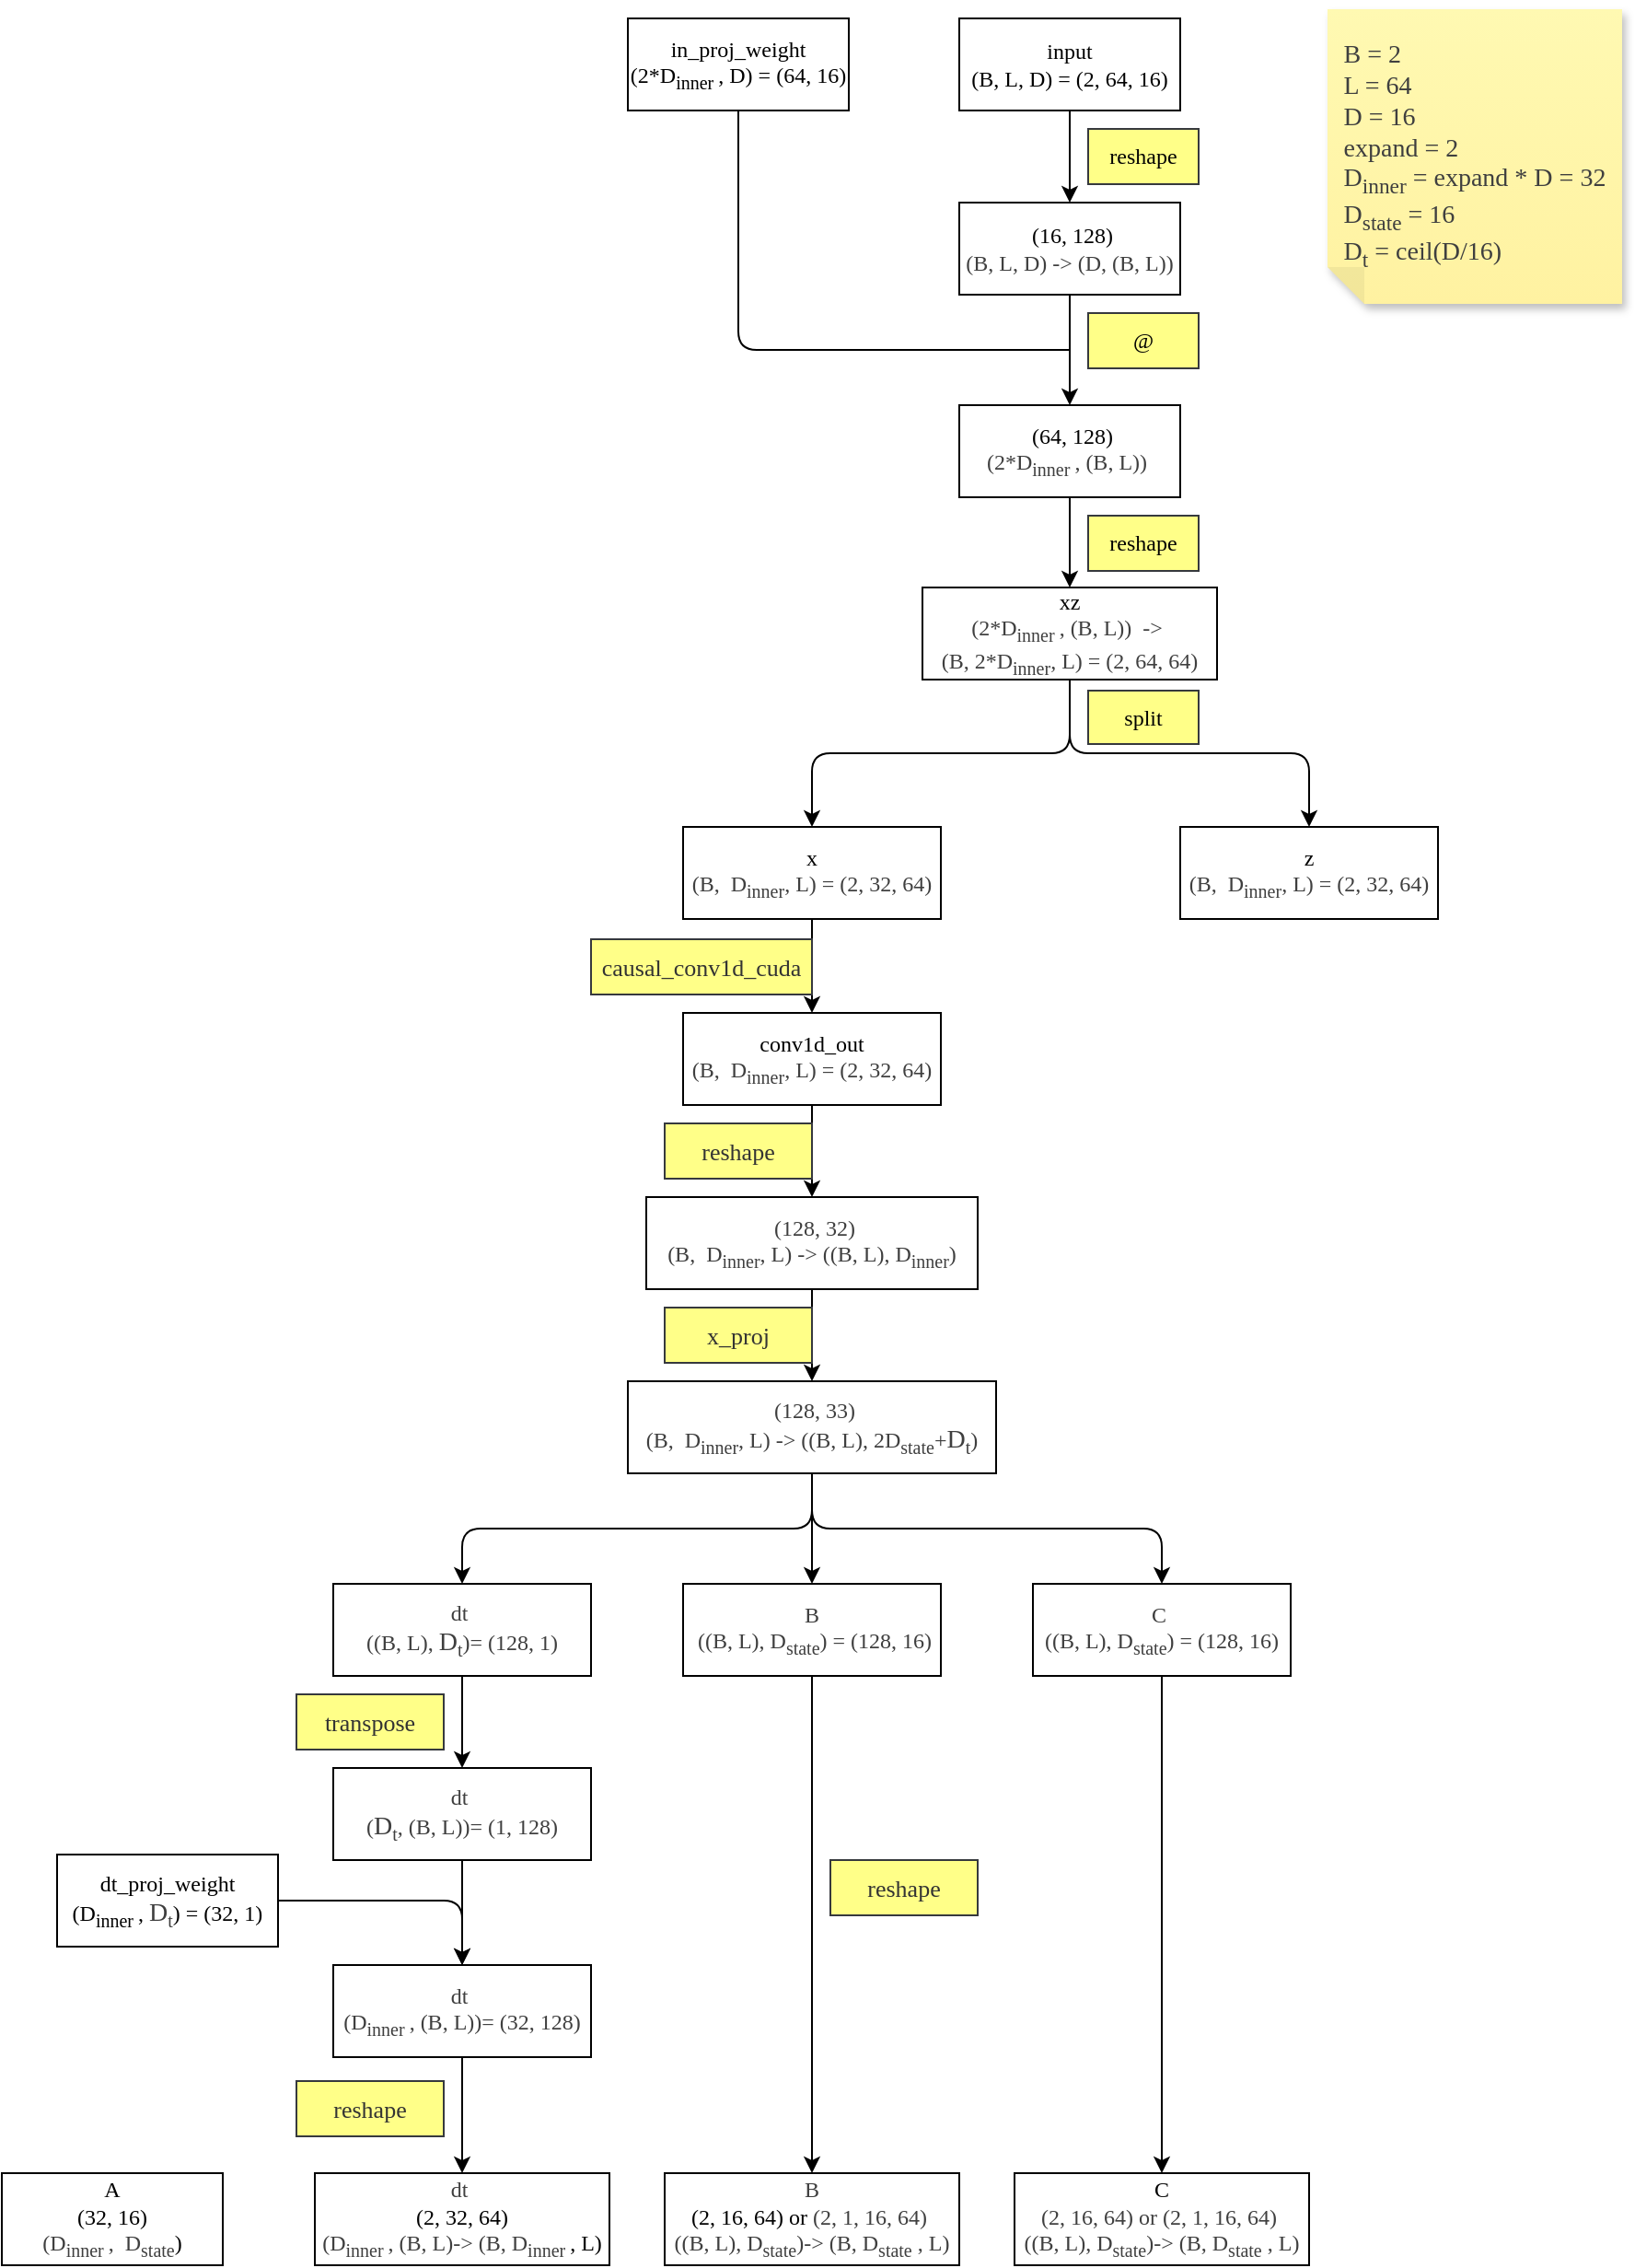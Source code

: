 <mxfile>
    <diagram id="05XbuPft-LkbHlFeouxJ" name="Page-1">
        <mxGraphModel dx="2825" dy="921" grid="1" gridSize="10" guides="1" tooltips="1" connect="1" arrows="1" fold="1" page="1" pageScale="1" pageWidth="1169" pageHeight="1654" math="0" shadow="0">
            <root>
                <mxCell id="0"/>
                <mxCell id="1" parent="0"/>
                <mxCell id="5" value="" style="edgeStyle=none;html=1;" parent="1" source="3" target="4" edge="1">
                    <mxGeometry relative="1" as="geometry"/>
                </mxCell>
                <mxCell id="3" value="&lt;font face=&quot;Times New Roman&quot;&gt;input&lt;/font&gt;&lt;div&gt;&lt;font face=&quot;Times New Roman&quot;&gt;(B, L, D) = (2, 64, 16)&lt;/font&gt;&lt;/div&gt;" style="rounded=0;whiteSpace=wrap;html=1;" parent="1" vertex="1">
                    <mxGeometry x="340" y="60" width="120" height="50" as="geometry"/>
                </mxCell>
                <mxCell id="9" value="" style="edgeStyle=none;html=1;" parent="1" source="4" target="8" edge="1">
                    <mxGeometry relative="1" as="geometry"/>
                </mxCell>
                <mxCell id="4" value="&lt;div&gt;&lt;font face=&quot;Times New Roman&quot;&gt;&amp;nbsp;(16, 128)&lt;/font&gt;&lt;/div&gt;&lt;div&gt;&lt;span style=&quot;color: rgb(63, 63, 63); font-family: &amp;quot;Times New Roman&amp;quot;;&quot;&gt;(B, L, D) -&amp;gt;&amp;nbsp;&lt;/span&gt;&lt;font face=&quot;Times New Roman&quot;&gt;&lt;/font&gt;&lt;span style=&quot;color: rgb(63, 63, 63); font-family: &amp;quot;Times New Roman&amp;quot;; background-color: transparent;&quot;&gt;(D, (B, L))&lt;/span&gt;&lt;/div&gt;" style="rounded=0;whiteSpace=wrap;html=1;" parent="1" vertex="1">
                    <mxGeometry x="340" y="160" width="120" height="50" as="geometry"/>
                </mxCell>
                <mxCell id="6" value="&lt;font face=&quot;Times New Roman&quot;&gt;reshape&lt;/font&gt;" style="text;html=1;align=center;verticalAlign=middle;whiteSpace=wrap;rounded=0;fillColor=#ffff88;strokeColor=#36393d;" parent="1" vertex="1">
                    <mxGeometry x="410" y="120" width="60" height="30" as="geometry"/>
                </mxCell>
                <mxCell id="12" style="edgeStyle=none;html=1;exitX=0.5;exitY=1;exitDx=0;exitDy=0;endArrow=none;endFill=0;" parent="1" source="7" edge="1">
                    <mxGeometry relative="1" as="geometry">
                        <mxPoint x="400" y="240" as="targetPoint"/>
                        <Array as="points">
                            <mxPoint x="220" y="240"/>
                        </Array>
                    </mxGeometry>
                </mxCell>
                <mxCell id="7" value="&lt;font face=&quot;Times New Roman&quot;&gt;in_proj_weight&lt;/font&gt;&lt;div&gt;&lt;font face=&quot;Times New Roman&quot;&gt;(2*D&lt;sub&gt;inner&amp;nbsp;&lt;/sub&gt;, D) = (64, 16)&lt;/font&gt;&lt;/div&gt;" style="rounded=0;whiteSpace=wrap;html=1;" parent="1" vertex="1">
                    <mxGeometry x="160" y="60" width="120" height="50" as="geometry"/>
                </mxCell>
                <mxCell id="14" value="" style="edgeStyle=none;html=1;" parent="1" source="8" target="13" edge="1">
                    <mxGeometry relative="1" as="geometry"/>
                </mxCell>
                <mxCell id="8" value="&lt;div&gt;&lt;font face=&quot;Times New Roman&quot;&gt;&amp;nbsp;(64, 128)&lt;/font&gt;&lt;/div&gt;&lt;div&gt;&lt;span style=&quot;color: rgb(63, 63, 63); font-family: &amp;quot;Times New Roman&amp;quot;;&quot;&gt;(&lt;span style=&quot;color: rgb(63, 63, 63);&quot;&gt;2*D&lt;/span&gt;&lt;sub style=&quot;color: rgb(63, 63, 63); scrollbar-color: rgb(226, 226, 226) rgb(251, 251, 251);&quot;&gt;inner&amp;nbsp;&lt;/sub&gt;&lt;span style=&quot;color: rgb(63, 63, 63);&quot;&gt;,&amp;nbsp;(B, L)&lt;/span&gt;)&amp;nbsp;&lt;/span&gt;&lt;/div&gt;" style="rounded=0;whiteSpace=wrap;html=1;" parent="1" vertex="1">
                    <mxGeometry x="340" y="270" width="120" height="50" as="geometry"/>
                </mxCell>
                <mxCell id="25" style="edgeStyle=none;html=1;exitX=0.5;exitY=1;exitDx=0;exitDy=0;entryX=0.5;entryY=0;entryDx=0;entryDy=0;" parent="1" source="13" target="20" edge="1">
                    <mxGeometry relative="1" as="geometry">
                        <Array as="points">
                            <mxPoint x="400" y="459"/>
                            <mxPoint x="260" y="459"/>
                        </Array>
                    </mxGeometry>
                </mxCell>
                <mxCell id="26" style="edgeStyle=none;html=1;exitX=0.5;exitY=1;exitDx=0;exitDy=0;entryX=0.5;entryY=0;entryDx=0;entryDy=0;" parent="1" source="13" target="22" edge="1">
                    <mxGeometry relative="1" as="geometry">
                        <Array as="points">
                            <mxPoint x="400" y="459"/>
                            <mxPoint x="530" y="459"/>
                        </Array>
                    </mxGeometry>
                </mxCell>
                <mxCell id="13" value="&lt;font face=&quot;Times New Roman&quot;&gt;xz&lt;/font&gt;&lt;br&gt;&lt;div style=&quot;color: rgb(63, 63, 63); scrollbar-color: rgb(226, 226, 226) rgb(251, 251, 251);&quot;&gt;&lt;span style=&quot;color: rgb(63, 63, 63); font-family: &amp;quot;Times New Roman&amp;quot;;&quot;&gt;(&lt;/span&gt;&lt;span style=&quot;scrollbar-color: rgb(226, 226, 226) rgb(251, 251, 251); font-family: &amp;quot;Times New Roman&amp;quot;; color: rgb(63, 63, 63);&quot;&gt;2*D&lt;/span&gt;&lt;sub style=&quot;scrollbar-color: rgb(226, 226, 226) rgb(251, 251, 251); font-family: &amp;quot;Times New Roman&amp;quot;; color: rgb(63, 63, 63);&quot;&gt;inner&amp;nbsp;&lt;/sub&gt;&lt;span style=&quot;scrollbar-color: rgb(226, 226, 226) rgb(251, 251, 251); font-family: &amp;quot;Times New Roman&amp;quot;; color: rgb(63, 63, 63);&quot;&gt;,&amp;nbsp;(B, L)&lt;/span&gt;&lt;span style=&quot;color: rgb(63, 63, 63); font-family: &amp;quot;Times New Roman&amp;quot;;&quot;&gt;)&amp;nbsp; -&amp;gt;&amp;nbsp;&lt;/span&gt;&lt;/div&gt;&lt;div style=&quot;color: rgb(63, 63, 63); scrollbar-color: rgb(226, 226, 226) rgb(251, 251, 251);&quot;&gt;&lt;span style=&quot;color: rgb(63, 63, 63); font-family: &amp;quot;Times New Roman&amp;quot;;&quot;&gt;(B, 2*D&lt;sub&gt;inner&lt;/sub&gt;, L) = (2, 64, 64)&lt;/span&gt;&lt;/div&gt;" style="rounded=0;whiteSpace=wrap;html=1;" parent="1" vertex="1">
                    <mxGeometry x="320" y="369" width="160" height="50" as="geometry"/>
                </mxCell>
                <mxCell id="15" value="&lt;font face=&quot;Times New Roman&quot;&gt;reshape&lt;/font&gt;" style="text;html=1;align=center;verticalAlign=middle;whiteSpace=wrap;rounded=0;fillColor=#ffff88;strokeColor=#36393d;" parent="1" vertex="1">
                    <mxGeometry x="410" y="330" width="60" height="30" as="geometry"/>
                </mxCell>
                <mxCell id="17" value="&lt;font face=&quot;Times New Roman&quot;&gt;@&lt;/font&gt;" style="text;html=1;align=center;verticalAlign=middle;whiteSpace=wrap;rounded=0;fillColor=#ffff88;strokeColor=#36393d;" parent="1" vertex="1">
                    <mxGeometry x="410" y="220" width="60" height="30" as="geometry"/>
                </mxCell>
                <mxCell id="29" value="" style="edgeStyle=none;html=1;" parent="1" source="20" target="28" edge="1">
                    <mxGeometry relative="1" as="geometry"/>
                </mxCell>
                <mxCell id="20" value="&lt;font face=&quot;Times New Roman&quot;&gt;x&lt;/font&gt;&lt;div&gt;&lt;span style=&quot;color: rgb(63, 63, 63); font-family: &amp;quot;Times New Roman&amp;quot;;&quot;&gt;(B,&amp;nbsp; D&lt;/span&gt;&lt;sub style=&quot;color: rgb(63, 63, 63); scrollbar-color: rgb(226, 226, 226) rgb(251, 251, 251); font-family: &amp;quot;Times New Roman&amp;quot;;&quot;&gt;inner&lt;/sub&gt;&lt;span style=&quot;color: rgb(63, 63, 63); font-family: &amp;quot;Times New Roman&amp;quot;;&quot;&gt;, L) = (2, 32, 64)&lt;/span&gt;&lt;/div&gt;" style="rounded=0;whiteSpace=wrap;html=1;" parent="1" vertex="1">
                    <mxGeometry x="190" y="499" width="140" height="50" as="geometry"/>
                </mxCell>
                <mxCell id="22" value="&lt;font face=&quot;Times New Roman&quot;&gt;z&lt;/font&gt;&lt;br&gt;&lt;div&gt;&lt;span style=&quot;color: rgb(63, 63, 63); font-family: &amp;quot;Times New Roman&amp;quot;;&quot;&gt;(B,&amp;nbsp; D&lt;/span&gt;&lt;sub style=&quot;color: rgb(63, 63, 63); scrollbar-color: rgb(226, 226, 226) rgb(251, 251, 251); font-family: &amp;quot;Times New Roman&amp;quot;;&quot;&gt;inner&lt;/sub&gt;&lt;span style=&quot;color: rgb(63, 63, 63); font-family: &amp;quot;Times New Roman&amp;quot;;&quot;&gt;, L) = (2, 32, 64)&lt;/span&gt;&lt;/div&gt;" style="rounded=0;whiteSpace=wrap;html=1;" parent="1" vertex="1">
                    <mxGeometry x="460" y="499" width="140" height="50" as="geometry"/>
                </mxCell>
                <mxCell id="27" value="&lt;font face=&quot;Times New Roman&quot;&gt;split&lt;/font&gt;" style="text;html=1;align=center;verticalAlign=middle;whiteSpace=wrap;rounded=0;fillColor=#ffff88;strokeColor=#36393d;" parent="1" vertex="1">
                    <mxGeometry x="410" y="425" width="60" height="29" as="geometry"/>
                </mxCell>
                <mxCell id="32" value="" style="edgeStyle=none;html=1;" parent="1" source="28" target="31" edge="1">
                    <mxGeometry relative="1" as="geometry"/>
                </mxCell>
                <mxCell id="28" value="&lt;font face=&quot;Times New Roman&quot;&gt;conv1d_out&lt;/font&gt;&lt;br&gt;&lt;div&gt;&lt;span style=&quot;scrollbar-color: rgb(226, 226, 226) rgb(251, 251, 251); font-family: &amp;quot;Times New Roman&amp;quot;; color: rgb(63, 63, 63);&quot;&gt;(B,&amp;nbsp; D&lt;/span&gt;&lt;sub style=&quot;scrollbar-color: rgb(226, 226, 226) rgb(251, 251, 251); font-family: &amp;quot;Times New Roman&amp;quot;; color: rgb(63, 63, 63);&quot;&gt;inner&lt;/sub&gt;&lt;span style=&quot;scrollbar-color: rgb(226, 226, 226) rgb(251, 251, 251); font-family: &amp;quot;Times New Roman&amp;quot;; color: rgb(63, 63, 63);&quot;&gt;, L) = (2, 32, 64)&lt;/span&gt;&lt;/div&gt;" style="rounded=0;whiteSpace=wrap;html=1;" parent="1" vertex="1">
                    <mxGeometry x="190" y="600" width="140" height="50" as="geometry"/>
                </mxCell>
                <mxCell id="30" value="&lt;span style=&quot;color: rgb(51, 51, 51); font-size: 13px;&quot;&gt;&lt;font face=&quot;Times New Roman&quot;&gt;causal_conv1d_cuda&lt;/font&gt;&lt;/span&gt;" style="text;html=1;align=center;verticalAlign=middle;whiteSpace=wrap;rounded=0;fillColor=#ffff88;strokeColor=#36393d;" parent="1" vertex="1">
                    <mxGeometry x="140" y="560" width="120" height="30" as="geometry"/>
                </mxCell>
                <mxCell id="35" value="" style="edgeStyle=none;html=1;" parent="1" source="31" target="34" edge="1">
                    <mxGeometry relative="1" as="geometry"/>
                </mxCell>
                <mxCell id="31" value="&lt;div style=&quot;color: rgb(63, 63, 63); scrollbar-color: rgb(226, 226, 226) rgb(251, 251, 251);&quot;&gt;&lt;font style=&quot;color: rgb(63, 63, 63); scrollbar-color: rgb(226, 226, 226) rgb(251, 251, 251);&quot; face=&quot;Times New Roman&quot;&gt;&amp;nbsp;(128, 32)&lt;/font&gt;&lt;/div&gt;&lt;div style=&quot;color: rgb(63, 63, 63); scrollbar-color: rgb(226, 226, 226) rgb(251, 251, 251);&quot;&gt;&lt;span style=&quot;scrollbar-color: rgb(226, 226, 226) rgb(251, 251, 251); font-family: &amp;quot;Times New Roman&amp;quot;; color: rgb(63, 63, 63);&quot;&gt;&lt;span style=&quot;background-color: transparent; color: rgb(63, 63, 63); scrollbar-color: rgb(226, 226, 226) rgb(251, 251, 251);&quot;&gt;(B,&amp;nbsp; D&lt;/span&gt;&lt;sub style=&quot;background-color: transparent; color: rgb(63, 63, 63); scrollbar-color: rgb(226, 226, 226) rgb(251, 251, 251);&quot;&gt;inner&lt;/sub&gt;&lt;span style=&quot;background-color: transparent; color: rgb(63, 63, 63); scrollbar-color: rgb(226, 226, 226) rgb(251, 251, 251);&quot;&gt;, L)&lt;/span&gt;&amp;nbsp;-&amp;gt;&amp;nbsp;&lt;/span&gt;&lt;font style=&quot;color: rgb(63, 63, 63); scrollbar-color: rgb(226, 226, 226) rgb(251, 251, 251);&quot; face=&quot;Times New Roman&quot;&gt;&lt;/font&gt;&lt;span style=&quot;scrollbar-color: rgb(226, 226, 226) rgb(251, 251, 251); font-family: &amp;quot;Times New Roman&amp;quot;; background-color: transparent; color: rgb(63, 63, 63);&quot;&gt;((B, L), D&lt;sub&gt;inner&lt;/sub&gt;)&lt;/span&gt;&lt;/div&gt;" style="rounded=0;whiteSpace=wrap;html=1;" parent="1" vertex="1">
                    <mxGeometry x="170" y="700" width="180" height="50" as="geometry"/>
                </mxCell>
                <mxCell id="33" value="&lt;span style=&quot;color: rgb(51, 51, 51); font-size: 13px;&quot;&gt;&lt;font face=&quot;Times New Roman&quot;&gt;reshape&lt;/font&gt;&lt;/span&gt;" style="text;html=1;align=center;verticalAlign=middle;whiteSpace=wrap;rounded=0;fillColor=#ffff88;strokeColor=#36393d;" parent="1" vertex="1">
                    <mxGeometry x="180" y="660" width="80" height="30" as="geometry"/>
                </mxCell>
                <mxCell id="39" value="" style="edgeStyle=none;html=1;" parent="1" source="34" target="38" edge="1">
                    <mxGeometry relative="1" as="geometry"/>
                </mxCell>
                <mxCell id="43" style="edgeStyle=none;html=1;exitX=0.5;exitY=1;exitDx=0;exitDy=0;entryX=0.5;entryY=0;entryDx=0;entryDy=0;" parent="1" source="34" target="40" edge="1">
                    <mxGeometry relative="1" as="geometry">
                        <Array as="points">
                            <mxPoint x="260" y="880"/>
                            <mxPoint x="70" y="880"/>
                        </Array>
                    </mxGeometry>
                </mxCell>
                <mxCell id="44" style="edgeStyle=none;html=1;exitX=0.5;exitY=1;exitDx=0;exitDy=0;entryX=0.5;entryY=0;entryDx=0;entryDy=0;" parent="1" source="34" target="42" edge="1">
                    <mxGeometry relative="1" as="geometry">
                        <Array as="points">
                            <mxPoint x="260" y="880"/>
                            <mxPoint x="450" y="880"/>
                        </Array>
                    </mxGeometry>
                </mxCell>
                <mxCell id="34" value="&lt;div style=&quot;color: rgb(63, 63, 63); scrollbar-color: rgb(226, 226, 226) rgb(251, 251, 251);&quot;&gt;&lt;font style=&quot;color: rgb(63, 63, 63); scrollbar-color: rgb(226, 226, 226) rgb(251, 251, 251);&quot; face=&quot;Times New Roman&quot;&gt;&amp;nbsp;(128, 33)&lt;/font&gt;&lt;/div&gt;&lt;div style=&quot;color: rgb(63, 63, 63); scrollbar-color: rgb(226, 226, 226) rgb(251, 251, 251);&quot;&gt;&lt;span style=&quot;scrollbar-color: rgb(226, 226, 226) rgb(251, 251, 251); font-family: &amp;quot;Times New Roman&amp;quot;; color: rgb(63, 63, 63);&quot;&gt;&lt;span style=&quot;background-color: transparent; color: rgb(63, 63, 63); scrollbar-color: rgb(226, 226, 226) rgb(251, 251, 251);&quot;&gt;(B,&amp;nbsp; D&lt;/span&gt;&lt;sub style=&quot;background-color: transparent; color: rgb(63, 63, 63); scrollbar-color: rgb(226, 226, 226) rgb(251, 251, 251);&quot;&gt;inner&lt;/sub&gt;&lt;span style=&quot;background-color: transparent; color: rgb(63, 63, 63); scrollbar-color: rgb(226, 226, 226) rgb(251, 251, 251);&quot;&gt;, L)&lt;/span&gt;&amp;nbsp;-&amp;gt;&amp;nbsp;&lt;/span&gt;&lt;font style=&quot;color: rgb(63, 63, 63); scrollbar-color: rgb(226, 226, 226) rgb(251, 251, 251);&quot; face=&quot;Times New Roman&quot;&gt;&lt;/font&gt;&lt;span style=&quot;scrollbar-color: rgb(226, 226, 226) rgb(251, 251, 251); font-family: &amp;quot;Times New Roman&amp;quot;; background-color: transparent; color: rgb(63, 63, 63);&quot;&gt;((B, L), 2D&lt;font&gt;&lt;sub&gt;state&lt;/sub&gt;+&lt;/font&gt;&lt;span style=&quot;scrollbar-color: rgb(226, 226, 226) rgb(251, 251, 251); font-size: 14px; text-align: left; color: rgb(63, 63, 63);&quot;&gt;D&lt;/span&gt;&lt;sub style=&quot;scrollbar-color: rgb(226, 226, 226) rgb(251, 251, 251); text-align: left; color: rgb(63, 63, 63);&quot;&gt;t&lt;/sub&gt;)&lt;/span&gt;&lt;/div&gt;" style="rounded=0;whiteSpace=wrap;html=1;" parent="1" vertex="1">
                    <mxGeometry x="160" y="800" width="200" height="50" as="geometry"/>
                </mxCell>
                <mxCell id="36" value="&lt;span style=&quot;color: rgb(51, 51, 51); font-size: 13px;&quot;&gt;&lt;font face=&quot;Times New Roman&quot;&gt;x_proj&lt;/font&gt;&lt;/span&gt;" style="text;html=1;align=center;verticalAlign=middle;whiteSpace=wrap;rounded=0;fillColor=#ffff88;strokeColor=#36393d;" parent="1" vertex="1">
                    <mxGeometry x="180" y="760" width="80" height="30" as="geometry"/>
                </mxCell>
                <mxCell id="57" style="edgeStyle=none;html=1;exitX=0.5;exitY=1;exitDx=0;exitDy=0;entryX=0.5;entryY=0;entryDx=0;entryDy=0;" parent="1" source="38" target="55" edge="1">
                    <mxGeometry relative="1" as="geometry"/>
                </mxCell>
                <mxCell id="38" value="&lt;div&gt;&lt;span style=&quot;color: rgb(63, 63, 63); font-family: &amp;quot;Times New Roman&amp;quot;;&quot;&gt;&lt;span style=&quot;background-color: transparent; scrollbar-color: rgb(226, 226, 226) rgb(251, 251, 251); color: rgb(63, 63, 63);&quot;&gt;B&lt;/span&gt;&lt;/span&gt;&lt;/div&gt;&lt;div&gt;&lt;span style=&quot;color: rgb(63, 63, 63); font-family: &amp;quot;Times New Roman&amp;quot;;&quot;&gt;&lt;span style=&quot;background-color: transparent; scrollbar-color: rgb(226, 226, 226) rgb(251, 251, 251); color: rgb(63, 63, 63);&quot;&gt;&amp;nbsp;&lt;/span&gt;&lt;font style=&quot;background-color: transparent; scrollbar-color: rgb(226, 226, 226) rgb(251, 251, 251); color: rgb(63, 63, 63);&quot; face=&quot;Times New Roman&quot;&gt;&lt;/font&gt;&lt;span style=&quot;background-color: transparent; scrollbar-color: rgb(226, 226, 226) rgb(251, 251, 251); color: rgb(63, 63, 63);&quot;&gt;((B, L), D&lt;font style=&quot;color: rgb(63, 63, 63); scrollbar-color: rgb(226, 226, 226) rgb(251, 251, 251);&quot;&gt;&lt;sub style=&quot;color: rgb(63, 63, 63); scrollbar-color: rgb(226, 226, 226) rgb(251, 251, 251);&quot;&gt;state&lt;/sub&gt;&lt;/font&gt;)&lt;/span&gt;&amp;nbsp;= (128, 16)&lt;/span&gt;&lt;/div&gt;" style="rounded=0;whiteSpace=wrap;html=1;" parent="1" vertex="1">
                    <mxGeometry x="190" y="910" width="140" height="50" as="geometry"/>
                </mxCell>
                <mxCell id="46" value="" style="edgeStyle=none;html=1;" parent="1" source="40" target="45" edge="1">
                    <mxGeometry relative="1" as="geometry"/>
                </mxCell>
                <mxCell id="40" value="&lt;span style=&quot;background-color: transparent; font-family: &amp;quot;Times New Roman&amp;quot;; color: rgb(63, 63, 63);&quot;&gt;&lt;span style=&quot;scrollbar-color: rgb(226, 226, 226) rgb(251, 251, 251); color: rgb(63, 63, 63);&quot;&gt;dt&amp;nbsp;&lt;/span&gt;&lt;/span&gt;&lt;div&gt;&lt;span style=&quot;background-color: transparent; font-family: &amp;quot;Times New Roman&amp;quot;; color: rgb(63, 63, 63);&quot;&gt;&lt;font style=&quot;scrollbar-color: rgb(226, 226, 226) rgb(251, 251, 251); color: rgb(63, 63, 63);&quot; face=&quot;Times New Roman&quot;&gt;&lt;/font&gt;&lt;span style=&quot;scrollbar-color: rgb(226, 226, 226) rgb(251, 251, 251); background-color: transparent; color: rgb(63, 63, 63);&quot;&gt;((B, L),&amp;nbsp;&lt;span style=&quot;scrollbar-color: rgb(226, 226, 226) rgb(251, 251, 251); font-size: 14px; text-align: left; color: rgb(63, 63, 63);&quot;&gt;D&lt;/span&gt;&lt;sub style=&quot;scrollbar-color: rgb(226, 226, 226) rgb(251, 251, 251); text-align: left; color: rgb(63, 63, 63);&quot;&gt;t&lt;/sub&gt;)&lt;/span&gt;= (128, 1)&lt;/span&gt;&lt;/div&gt;" style="rounded=0;whiteSpace=wrap;html=1;" parent="1" vertex="1">
                    <mxGeometry y="910" width="140" height="50" as="geometry"/>
                </mxCell>
                <mxCell id="60" style="edgeStyle=none;html=1;exitX=0.5;exitY=1;exitDx=0;exitDy=0;entryX=0.5;entryY=0;entryDx=0;entryDy=0;" parent="1" source="42" target="59" edge="1">
                    <mxGeometry relative="1" as="geometry"/>
                </mxCell>
                <mxCell id="42" value="&lt;span style=&quot;scrollbar-color: rgb(226, 226, 226) rgb(251, 251, 251); font-family: &amp;quot;Times New Roman&amp;quot;; background-color: transparent; color: rgb(63, 63, 63);&quot;&gt;C&amp;nbsp;&lt;/span&gt;&lt;div&gt;&lt;font style=&quot;scrollbar-color: rgb(226, 226, 226) rgb(251, 251, 251); font-family: &amp;quot;Times New Roman&amp;quot;; background-color: transparent; color: rgb(63, 63, 63);&quot; face=&quot;Times New Roman&quot;&gt;&lt;/font&gt;&lt;span style=&quot;scrollbar-color: rgb(226, 226, 226) rgb(251, 251, 251); font-family: &amp;quot;Times New Roman&amp;quot;; background-color: transparent; color: rgb(63, 63, 63);&quot;&gt;((B, L), D&lt;font style=&quot;scrollbar-color: rgb(226, 226, 226) rgb(251, 251, 251); color: rgb(63, 63, 63);&quot;&gt;&lt;sub style=&quot;scrollbar-color: rgb(226, 226, 226) rgb(251, 251, 251); color: rgb(63, 63, 63);&quot;&gt;state&lt;/sub&gt;&lt;/font&gt;)&lt;/span&gt;&lt;span style=&quot;color: rgb(63, 63, 63); font-family: &amp;quot;Times New Roman&amp;quot;;&quot;&gt;&amp;nbsp;= (128, 16)&lt;/span&gt;&lt;/div&gt;" style="rounded=0;whiteSpace=wrap;html=1;" parent="1" vertex="1">
                    <mxGeometry x="380" y="910" width="140" height="50" as="geometry"/>
                </mxCell>
                <mxCell id="50" value="" style="edgeStyle=none;html=1;" parent="1" source="45" target="49" edge="1">
                    <mxGeometry relative="1" as="geometry"/>
                </mxCell>
                <mxCell id="45" value="&lt;span style=&quot;background-color: transparent; font-family: &amp;quot;Times New Roman&amp;quot;; color: rgb(63, 63, 63);&quot;&gt;&lt;span style=&quot;scrollbar-color: rgb(226, 226, 226) rgb(251, 251, 251); color: rgb(63, 63, 63);&quot;&gt;dt&amp;nbsp;&lt;/span&gt;&lt;/span&gt;&lt;div&gt;&lt;span style=&quot;background-color: transparent; font-family: &amp;quot;Times New Roman&amp;quot;; color: rgb(63, 63, 63);&quot;&gt;&lt;font style=&quot;scrollbar-color: rgb(226, 226, 226) rgb(251, 251, 251); color: rgb(63, 63, 63);&quot; face=&quot;Times New Roman&quot;&gt;&lt;/font&gt;&lt;span style=&quot;scrollbar-color: rgb(226, 226, 226) rgb(251, 251, 251); background-color: transparent; color: rgb(63, 63, 63);&quot;&gt;(&lt;span style=&quot;scrollbar-color: rgb(226, 226, 226) rgb(251, 251, 251); font-size: 14px; text-align: left; color: rgb(63, 63, 63);&quot;&gt;D&lt;/span&gt;&lt;sub style=&quot;scrollbar-color: rgb(226, 226, 226) rgb(251, 251, 251); text-align: left; color: rgb(63, 63, 63);&quot;&gt;t&lt;/sub&gt;, (B, L))&lt;/span&gt;= (1, 128)&lt;/span&gt;&lt;/div&gt;" style="rounded=0;whiteSpace=wrap;html=1;" parent="1" vertex="1">
                    <mxGeometry y="1010" width="140" height="50" as="geometry"/>
                </mxCell>
                <mxCell id="47" value="&lt;span style=&quot;color: rgb(51, 51, 51); font-size: 13px;&quot;&gt;&lt;font face=&quot;Times New Roman&quot;&gt;transpose&lt;/font&gt;&lt;/span&gt;" style="text;html=1;align=center;verticalAlign=middle;whiteSpace=wrap;rounded=0;fillColor=#ffff88;strokeColor=#36393d;" parent="1" vertex="1">
                    <mxGeometry x="-20" y="970" width="80" height="30" as="geometry"/>
                </mxCell>
                <mxCell id="51" style="edgeStyle=none;html=1;exitX=1;exitY=0.5;exitDx=0;exitDy=0;entryX=0.5;entryY=0;entryDx=0;entryDy=0;" parent="1" source="48" target="49" edge="1">
                    <mxGeometry relative="1" as="geometry">
                        <mxPoint x="70" y="1117" as="targetPoint"/>
                        <Array as="points">
                            <mxPoint x="70" y="1082"/>
                        </Array>
                    </mxGeometry>
                </mxCell>
                <mxCell id="48" value="&lt;font face=&quot;Times New Roman&quot;&gt;dt_proj_weight&lt;/font&gt;&lt;div&gt;&lt;font face=&quot;Times New Roman&quot;&gt;(D&lt;sub&gt;inner&amp;nbsp;&lt;/sub&gt;,&amp;nbsp;&lt;/font&gt;&lt;span style=&quot;scrollbar-color: rgb(226, 226, 226) rgb(251, 251, 251); font-family: &amp;quot;Times New Roman&amp;quot;; font-size: 14px; text-align: left; color: rgb(63, 63, 63);&quot;&gt;D&lt;/span&gt;&lt;sub style=&quot;scrollbar-color: rgb(226, 226, 226) rgb(251, 251, 251); font-family: &amp;quot;Times New Roman&amp;quot;; text-align: left; color: rgb(63, 63, 63);&quot;&gt;t&lt;/sub&gt;&lt;font face=&quot;Times New Roman&quot;&gt;) = (32, 1)&lt;/font&gt;&lt;/div&gt;" style="rounded=0;whiteSpace=wrap;html=1;" parent="1" vertex="1">
                    <mxGeometry x="-150" y="1057" width="120" height="50" as="geometry"/>
                </mxCell>
                <mxCell id="53" value="" style="edgeStyle=none;html=1;" parent="1" source="49" target="52" edge="1">
                    <mxGeometry relative="1" as="geometry"/>
                </mxCell>
                <mxCell id="49" value="&lt;span style=&quot;background-color: transparent; font-family: &amp;quot;Times New Roman&amp;quot;; color: rgb(63, 63, 63);&quot;&gt;&lt;span style=&quot;scrollbar-color: rgb(226, 226, 226) rgb(251, 251, 251); color: rgb(63, 63, 63);&quot;&gt;dt&amp;nbsp;&lt;/span&gt;&lt;/span&gt;&lt;div&gt;&lt;span style=&quot;background-color: transparent; font-family: &amp;quot;Times New Roman&amp;quot;; color: rgb(63, 63, 63);&quot;&gt;&lt;font style=&quot;scrollbar-color: rgb(226, 226, 226) rgb(251, 251, 251); color: rgb(63, 63, 63);&quot; face=&quot;Times New Roman&quot;&gt;&lt;/font&gt;&lt;span style=&quot;scrollbar-color: rgb(226, 226, 226) rgb(251, 251, 251); background-color: transparent; color: rgb(63, 63, 63);&quot;&gt;(&lt;span style=&quot;color: rgb(63, 63, 63);&quot;&gt;D&lt;/span&gt;&lt;sub style=&quot;color: rgb(63, 63, 63); scrollbar-color: rgb(226, 226, 226) rgb(251, 251, 251);&quot;&gt;inner&amp;nbsp;&lt;/sub&gt;, (B, L))&lt;/span&gt;= (32, 128)&lt;/span&gt;&lt;/div&gt;" style="rounded=0;whiteSpace=wrap;html=1;" parent="1" vertex="1">
                    <mxGeometry y="1117" width="140" height="50" as="geometry"/>
                </mxCell>
                <mxCell id="52" value="&lt;span style=&quot;background-color: transparent; font-family: &amp;quot;Times New Roman&amp;quot;; color: rgb(63, 63, 63);&quot;&gt;&lt;span style=&quot;scrollbar-color: rgb(226, 226, 226) rgb(251, 251, 251); color: rgb(63, 63, 63);&quot;&gt;dt&amp;nbsp;&lt;/span&gt;&lt;/span&gt;&lt;div&gt;&lt;font face=&quot;Times New Roman&quot;&gt;(2, 32, 64)&lt;br&gt;&lt;/font&gt;&lt;div&gt;&lt;span style=&quot;background-color: transparent; font-family: &amp;quot;Times New Roman&amp;quot;; color: rgb(63, 63, 63);&quot;&gt;&lt;font style=&quot;scrollbar-color: rgb(226, 226, 226) rgb(251, 251, 251); color: rgb(63, 63, 63);&quot; face=&quot;Times New Roman&quot;&gt;&lt;/font&gt;&lt;span style=&quot;scrollbar-color: rgb(226, 226, 226) rgb(251, 251, 251); background-color: transparent; color: rgb(63, 63, 63);&quot;&gt;(&lt;span style=&quot;color: rgb(63, 63, 63);&quot;&gt;D&lt;/span&gt;&lt;sub style=&quot;color: rgb(63, 63, 63); scrollbar-color: rgb(226, 226, 226) rgb(251, 251, 251);&quot;&gt;inner&amp;nbsp;&lt;/sub&gt;, (B, L)-&amp;gt;&lt;/span&gt;&amp;nbsp;(B,&amp;nbsp;&lt;/span&gt;&lt;span style=&quot;background-color: transparent; scrollbar-color: rgb(226, 226, 226) rgb(251, 251, 251); font-family: &amp;quot;Times New Roman&amp;quot;; color: rgb(63, 63, 63);&quot;&gt;D&lt;/span&gt;&lt;sub style=&quot;background-color: transparent; scrollbar-color: rgb(226, 226, 226) rgb(251, 251, 251); font-family: &amp;quot;Times New Roman&amp;quot;; color: rgb(63, 63, 63);&quot;&gt;inner&amp;nbsp;&lt;/sub&gt;&lt;span style=&quot;background-color: transparent; font-family: &amp;quot;Times New Roman&amp;quot;;&quot;&gt;, L)&lt;/span&gt;&lt;/div&gt;&lt;/div&gt;" style="rounded=0;whiteSpace=wrap;html=1;" parent="1" vertex="1">
                    <mxGeometry x="-10" y="1230" width="160" height="50" as="geometry"/>
                </mxCell>
                <mxCell id="54" value="&lt;span style=&quot;color: rgb(51, 51, 51); font-size: 13px;&quot;&gt;&lt;font face=&quot;Times New Roman&quot;&gt;reshape&lt;/font&gt;&lt;/span&gt;" style="text;html=1;align=center;verticalAlign=middle;whiteSpace=wrap;rounded=0;fillColor=#ffff88;strokeColor=#36393d;" parent="1" vertex="1">
                    <mxGeometry x="-20" y="1180" width="80" height="30" as="geometry"/>
                </mxCell>
                <mxCell id="55" value="&lt;span style=&quot;background-color: transparent; font-family: &amp;quot;Times New Roman&amp;quot;; color: rgb(63, 63, 63);&quot;&gt;&lt;span style=&quot;scrollbar-color: rgb(226, 226, 226) rgb(251, 251, 251); color: rgb(63, 63, 63);&quot;&gt;B&lt;/span&gt;&lt;/span&gt;&lt;div&gt;&lt;font face=&quot;Times New Roman&quot;&gt;(2, 16, 64) or&amp;nbsp;&lt;/font&gt;&lt;span style=&quot;color: rgb(63, 63, 63); font-family: &amp;quot;Times New Roman&amp;quot;;&quot;&gt;(2, 1, 16, 64)&amp;nbsp;&lt;/span&gt;&lt;font face=&quot;Times New Roman&quot;&gt;&lt;br&gt;&lt;/font&gt;&lt;div&gt;&lt;span style=&quot;background-color: transparent; font-family: &amp;quot;Times New Roman&amp;quot;; color: rgb(63, 63, 63);&quot;&gt;&lt;font style=&quot;scrollbar-color: rgb(226, 226, 226) rgb(251, 251, 251); color: rgb(63, 63, 63);&quot; face=&quot;Times New Roman&quot;&gt;&lt;/font&gt;&lt;span style=&quot;scrollbar-color: rgb(226, 226, 226) rgb(251, 251, 251); background-color: transparent; color: rgb(63, 63, 63);&quot;&gt;(&lt;span style=&quot;color: rgb(63, 63, 63);&quot;&gt;(B, L), D&lt;/span&gt;&lt;font style=&quot;scrollbar-color: rgb(226, 226, 226) rgb(251, 251, 251); color: rgb(63, 63, 63);&quot;&gt;&lt;sub style=&quot;scrollbar-color: rgb(226, 226, 226) rgb(251, 251, 251); color: rgb(63, 63, 63);&quot;&gt;state&lt;/sub&gt;&lt;/font&gt;)-&amp;gt;&lt;/span&gt;&amp;nbsp;(&lt;/span&gt;&lt;span style=&quot;color: rgb(63, 63, 63); font-family: &amp;quot;Times New Roman&amp;quot;;&quot;&gt;B,&amp;nbsp;&lt;/span&gt;&lt;span style=&quot;color: rgb(63, 63, 63); background-color: transparent; scrollbar-color: rgb(226, 226, 226) rgb(251, 251, 251); font-family: &amp;quot;Times New Roman&amp;quot;;&quot;&gt;D&lt;/span&gt;&lt;font style=&quot;color: rgb(63, 63, 63); background-color: transparent; scrollbar-color: rgb(226, 226, 226) rgb(251, 251, 251); font-family: &amp;quot;Times New Roman&amp;quot;;&quot;&gt;&lt;sub style=&quot;scrollbar-color: rgb(226, 226, 226) rgb(251, 251, 251); color: rgb(63, 63, 63);&quot;&gt;state&lt;/sub&gt;&lt;/font&gt;&lt;span style=&quot;background-color: transparent; font-family: &amp;quot;Times New Roman&amp;quot;; color: rgb(63, 63, 63);&quot;&gt;&amp;nbsp;, L&lt;/span&gt;&lt;span style=&quot;color: rgb(63, 63, 63); background-color: transparent; font-family: &amp;quot;Times New Roman&amp;quot;;&quot;&gt;)&lt;/span&gt;&lt;/div&gt;&lt;/div&gt;" style="rounded=0;whiteSpace=wrap;html=1;" parent="1" vertex="1">
                    <mxGeometry x="180" y="1230" width="160" height="50" as="geometry"/>
                </mxCell>
                <mxCell id="58" value="&lt;span style=&quot;color: rgb(51, 51, 51); font-size: 13px;&quot;&gt;&lt;font face=&quot;Times New Roman&quot;&gt;reshape&lt;/font&gt;&lt;/span&gt;" style="text;html=1;align=center;verticalAlign=middle;whiteSpace=wrap;rounded=0;fillColor=#ffff88;strokeColor=#36393d;" parent="1" vertex="1">
                    <mxGeometry x="270" y="1060" width="80" height="30" as="geometry"/>
                </mxCell>
                <mxCell id="59" value="&lt;div&gt;&lt;font face=&quot;Times New Roman&quot;&gt;C&lt;/font&gt;&lt;/div&gt;&lt;div&gt;&lt;font style=&quot;color: rgb(63, 63, 63); scrollbar-color: rgb(226, 226, 226) rgb(251, 251, 251);&quot; face=&quot;Times New Roman&quot;&gt;(2, 16, 64) or&amp;nbsp;&lt;/font&gt;&lt;span style=&quot;color: rgb(63, 63, 63); scrollbar-color: rgb(226, 226, 226) rgb(251, 251, 251); font-family: &amp;quot;Times New Roman&amp;quot;;&quot;&gt;(2, 1, 16, 64)&amp;nbsp;&lt;/span&gt;&lt;font face=&quot;Times New Roman&quot;&gt;&lt;br&gt;&lt;/font&gt;&lt;div&gt;&lt;span style=&quot;background-color: transparent; font-family: &amp;quot;Times New Roman&amp;quot;; color: rgb(63, 63, 63);&quot;&gt;&lt;font style=&quot;scrollbar-color: rgb(226, 226, 226) rgb(251, 251, 251); color: rgb(63, 63, 63);&quot; face=&quot;Times New Roman&quot;&gt;&lt;/font&gt;&lt;span style=&quot;scrollbar-color: rgb(226, 226, 226) rgb(251, 251, 251); background-color: transparent; color: rgb(63, 63, 63);&quot;&gt;(&lt;span style=&quot;color: rgb(63, 63, 63);&quot;&gt;(B, L), D&lt;/span&gt;&lt;font style=&quot;scrollbar-color: rgb(226, 226, 226) rgb(251, 251, 251); color: rgb(63, 63, 63);&quot;&gt;&lt;sub style=&quot;scrollbar-color: rgb(226, 226, 226) rgb(251, 251, 251); color: rgb(63, 63, 63);&quot;&gt;state&lt;/sub&gt;&lt;/font&gt;)-&amp;gt;&lt;/span&gt;&amp;nbsp;(&lt;/span&gt;&lt;span style=&quot;color: rgb(63, 63, 63); font-family: &amp;quot;Times New Roman&amp;quot;;&quot;&gt;B,&amp;nbsp;&lt;/span&gt;&lt;span style=&quot;color: rgb(63, 63, 63); background-color: transparent; scrollbar-color: rgb(226, 226, 226) rgb(251, 251, 251); font-family: &amp;quot;Times New Roman&amp;quot;;&quot;&gt;D&lt;/span&gt;&lt;font style=&quot;color: rgb(63, 63, 63); background-color: transparent; scrollbar-color: rgb(226, 226, 226) rgb(251, 251, 251); font-family: &amp;quot;Times New Roman&amp;quot;;&quot;&gt;&lt;sub style=&quot;scrollbar-color: rgb(226, 226, 226) rgb(251, 251, 251); color: rgb(63, 63, 63);&quot;&gt;state&lt;/sub&gt;&lt;/font&gt;&lt;span style=&quot;background-color: transparent; font-family: &amp;quot;Times New Roman&amp;quot;; color: rgb(63, 63, 63);&quot;&gt;&amp;nbsp;, L&lt;/span&gt;&lt;span style=&quot;color: rgb(63, 63, 63); background-color: transparent; font-family: &amp;quot;Times New Roman&amp;quot;;&quot;&gt;)&lt;/span&gt;&lt;/div&gt;&lt;/div&gt;" style="rounded=0;whiteSpace=wrap;html=1;" parent="1" vertex="1">
                    <mxGeometry x="370" y="1230" width="160" height="50" as="geometry"/>
                </mxCell>
                <mxCell id="61" value="&lt;div style=&quot;color: rgb(63, 63, 63); scrollbar-color: rgb(226, 226, 226) rgb(251, 251, 251); text-align: left;&quot;&gt;&lt;span style=&quot;scrollbar-color: rgb(226, 226, 226) rgb(251, 251, 251); font-family: &amp;quot;Times New Roman&amp;quot;; background-color: transparent; color: rgb(63, 63, 63);&quot;&gt;&lt;font style=&quot;font-size: 14px;&quot;&gt;B = 2&lt;/font&gt;&lt;/span&gt;&lt;/div&gt;&lt;div style=&quot;color: rgb(63, 63, 63); scrollbar-color: rgb(226, 226, 226) rgb(251, 251, 251); text-align: left;&quot;&gt;&lt;font style=&quot;color: rgb(63, 63, 63); scrollbar-color: rgb(226, 226, 226) rgb(251, 251, 251); font-size: 14px;&quot; face=&quot;Times New Roman&quot;&gt;L = 64&lt;/font&gt;&lt;/div&gt;&lt;div style=&quot;color: rgb(63, 63, 63); scrollbar-color: rgb(226, 226, 226) rgb(251, 251, 251); text-align: left;&quot;&gt;&lt;font style=&quot;color: rgb(63, 63, 63); scrollbar-color: rgb(226, 226, 226) rgb(251, 251, 251); font-size: 14px;&quot; face=&quot;Times New Roman&quot;&gt;D = 16&lt;/font&gt;&lt;/div&gt;&lt;div style=&quot;color: rgb(63, 63, 63); scrollbar-color: rgb(226, 226, 226) rgb(251, 251, 251); text-align: left;&quot;&gt;&lt;font style=&quot;color: rgb(63, 63, 63); scrollbar-color: rgb(226, 226, 226) rgb(251, 251, 251); font-size: 14px;&quot; face=&quot;Times New Roman&quot;&gt;expand = 2&lt;/font&gt;&lt;/div&gt;&lt;div style=&quot;color: rgb(63, 63, 63); scrollbar-color: rgb(226, 226, 226) rgb(251, 251, 251); text-align: left;&quot;&gt;&lt;font style=&quot;color: rgb(63, 63, 63); scrollbar-color: rgb(226, 226, 226) rgb(251, 251, 251); font-size: 14px;&quot; face=&quot;Times New Roman&quot;&gt;D&lt;sub style=&quot;color: rgb(63, 63, 63); scrollbar-color: rgb(226, 226, 226) rgb(251, 251, 251);&quot;&gt;inner&lt;/sub&gt;&amp;nbsp;= expand * D = 32&lt;/font&gt;&lt;/div&gt;&lt;div style=&quot;color: rgb(63, 63, 63); scrollbar-color: rgb(226, 226, 226) rgb(251, 251, 251); text-align: left;&quot;&gt;&lt;font style=&quot;color: rgb(63, 63, 63); scrollbar-color: rgb(226, 226, 226) rgb(251, 251, 251); font-size: 14px;&quot; face=&quot;Times New Roman&quot;&gt;D&lt;sub style=&quot;color: rgb(63, 63, 63); scrollbar-color: rgb(226, 226, 226) rgb(251, 251, 251);&quot;&gt;state&lt;/sub&gt;&amp;nbsp;= 16&lt;/font&gt;&lt;/div&gt;&lt;div style=&quot;color: rgb(63, 63, 63); scrollbar-color: rgb(226, 226, 226) rgb(251, 251, 251); text-align: left;&quot;&gt;&lt;font style=&quot;color: rgb(63, 63, 63); scrollbar-color: rgb(226, 226, 226) rgb(251, 251, 251); font-size: 14px;&quot; face=&quot;Times New Roman&quot;&gt;&lt;span style=&quot;color: rgb(63, 63, 63);&quot;&gt;D&lt;/span&gt;&lt;sub style=&quot;scrollbar-color: rgb(226, 226, 226) rgb(251, 251, 251); color: rgb(63, 63, 63);&quot;&gt;t&lt;/sub&gt;&lt;span style=&quot;color: rgb(63, 63, 63);&quot;&gt;&amp;nbsp;= ceil(D/16)&lt;/span&gt;&lt;/font&gt;&lt;/div&gt;" style="shape=note;whiteSpace=wrap;html=1;backgroundOutline=1;fontColor=#000000;darkOpacity=0.05;fillColor=#FFF9B2;strokeColor=none;fillStyle=solid;direction=west;gradientDirection=north;gradientColor=#FFF2A1;shadow=1;size=20;pointerEvents=1;" parent="1" vertex="1">
                    <mxGeometry x="540" y="55" width="160" height="160" as="geometry"/>
                </mxCell>
                <mxCell id="62" value="&lt;font face=&quot;Times New Roman&quot;&gt;A&lt;/font&gt;&lt;br&gt;&lt;div&gt;&lt;font face=&quot;Times New Roman&quot;&gt;(32, 16)&lt;br&gt;&lt;/font&gt;&lt;div&gt;&lt;span style=&quot;background-color: transparent; font-family: &amp;quot;Times New Roman&amp;quot;; color: rgb(63, 63, 63);&quot;&gt;&lt;font style=&quot;scrollbar-color: rgb(226, 226, 226) rgb(251, 251, 251); color: rgb(63, 63, 63);&quot; face=&quot;Times New Roman&quot;&gt;&lt;/font&gt;&lt;span style=&quot;scrollbar-color: rgb(226, 226, 226) rgb(251, 251, 251); background-color: transparent; color: rgb(63, 63, 63);&quot;&gt;(&lt;span style=&quot;color: rgb(63, 63, 63);&quot;&gt;D&lt;/span&gt;&lt;sub style=&quot;color: rgb(63, 63, 63); scrollbar-color: rgb(226, 226, 226) rgb(251, 251, 251);&quot;&gt;inner&amp;nbsp;&lt;/sub&gt;,&amp;nbsp;&lt;/span&gt;&lt;/span&gt;&lt;span style=&quot;scrollbar-color: rgb(226, 226, 226) rgb(251, 251, 251); font-family: &amp;quot;Times New Roman&amp;quot;; color: rgb(63, 63, 63);&quot;&gt;&amp;nbsp;D&lt;/span&gt;&lt;font style=&quot;scrollbar-color: rgb(226, 226, 226) rgb(251, 251, 251); font-family: &amp;quot;Times New Roman&amp;quot;; color: rgb(63, 63, 63);&quot;&gt;&lt;sub style=&quot;scrollbar-color: rgb(226, 226, 226) rgb(251, 251, 251); color: rgb(63, 63, 63);&quot;&gt;state&lt;/sub&gt;&lt;/font&gt;&lt;span style=&quot;background-color: transparent; font-family: &amp;quot;Times New Roman&amp;quot;;&quot;&gt;)&lt;/span&gt;&lt;/div&gt;&lt;/div&gt;" style="rounded=0;whiteSpace=wrap;html=1;" vertex="1" parent="1">
                    <mxGeometry x="-180" y="1230" width="120" height="50" as="geometry"/>
                </mxCell>
            </root>
        </mxGraphModel>
    </diagram>
</mxfile>